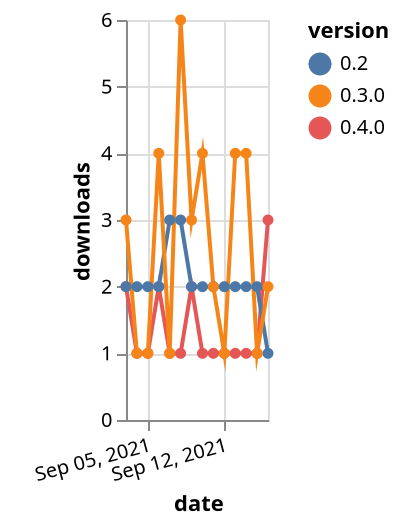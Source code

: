 {"$schema": "https://vega.github.io/schema/vega-lite/v5.json", "description": "A simple bar chart with embedded data.", "data": {"values": [{"date": "2021-09-03", "total": 118, "delta": 2, "version": "0.4.0"}, {"date": "2021-09-04", "total": 119, "delta": 1, "version": "0.4.0"}, {"date": "2021-09-05", "total": 120, "delta": 1, "version": "0.4.0"}, {"date": "2021-09-06", "total": 122, "delta": 2, "version": "0.4.0"}, {"date": "2021-09-07", "total": 123, "delta": 1, "version": "0.4.0"}, {"date": "2021-09-08", "total": 124, "delta": 1, "version": "0.4.0"}, {"date": "2021-09-09", "total": 126, "delta": 2, "version": "0.4.0"}, {"date": "2021-09-10", "total": 127, "delta": 1, "version": "0.4.0"}, {"date": "2021-09-11", "total": 128, "delta": 1, "version": "0.4.0"}, {"date": "2021-09-12", "total": 129, "delta": 1, "version": "0.4.0"}, {"date": "2021-09-13", "total": 130, "delta": 1, "version": "0.4.0"}, {"date": "2021-09-14", "total": 131, "delta": 1, "version": "0.4.0"}, {"date": "2021-09-15", "total": 132, "delta": 1, "version": "0.4.0"}, {"date": "2021-09-16", "total": 135, "delta": 3, "version": "0.4.0"}, {"date": "2021-09-03", "total": 2521, "delta": 2, "version": "0.2"}, {"date": "2021-09-04", "total": 2523, "delta": 2, "version": "0.2"}, {"date": "2021-09-05", "total": 2525, "delta": 2, "version": "0.2"}, {"date": "2021-09-06", "total": 2527, "delta": 2, "version": "0.2"}, {"date": "2021-09-07", "total": 2530, "delta": 3, "version": "0.2"}, {"date": "2021-09-08", "total": 2533, "delta": 3, "version": "0.2"}, {"date": "2021-09-09", "total": 2535, "delta": 2, "version": "0.2"}, {"date": "2021-09-10", "total": 2537, "delta": 2, "version": "0.2"}, {"date": "2021-09-11", "total": 2539, "delta": 2, "version": "0.2"}, {"date": "2021-09-12", "total": 2541, "delta": 2, "version": "0.2"}, {"date": "2021-09-13", "total": 2543, "delta": 2, "version": "0.2"}, {"date": "2021-09-14", "total": 2545, "delta": 2, "version": "0.2"}, {"date": "2021-09-15", "total": 2547, "delta": 2, "version": "0.2"}, {"date": "2021-09-16", "total": 2548, "delta": 1, "version": "0.2"}, {"date": "2021-09-03", "total": 792, "delta": 3, "version": "0.3.0"}, {"date": "2021-09-04", "total": 793, "delta": 1, "version": "0.3.0"}, {"date": "2021-09-05", "total": 794, "delta": 1, "version": "0.3.0"}, {"date": "2021-09-06", "total": 798, "delta": 4, "version": "0.3.0"}, {"date": "2021-09-07", "total": 799, "delta": 1, "version": "0.3.0"}, {"date": "2021-09-08", "total": 805, "delta": 6, "version": "0.3.0"}, {"date": "2021-09-09", "total": 808, "delta": 3, "version": "0.3.0"}, {"date": "2021-09-10", "total": 812, "delta": 4, "version": "0.3.0"}, {"date": "2021-09-11", "total": 814, "delta": 2, "version": "0.3.0"}, {"date": "2021-09-12", "total": 815, "delta": 1, "version": "0.3.0"}, {"date": "2021-09-13", "total": 819, "delta": 4, "version": "0.3.0"}, {"date": "2021-09-14", "total": 823, "delta": 4, "version": "0.3.0"}, {"date": "2021-09-15", "total": 824, "delta": 1, "version": "0.3.0"}, {"date": "2021-09-16", "total": 826, "delta": 2, "version": "0.3.0"}]}, "width": "container", "mark": {"type": "line", "point": {"filled": true}}, "encoding": {"x": {"field": "date", "type": "temporal", "timeUnit": "yearmonthdate", "title": "date", "axis": {"labelAngle": -15}}, "y": {"field": "delta", "type": "quantitative", "title": "downloads"}, "color": {"field": "version", "type": "nominal"}, "tooltip": {"field": "delta"}}}